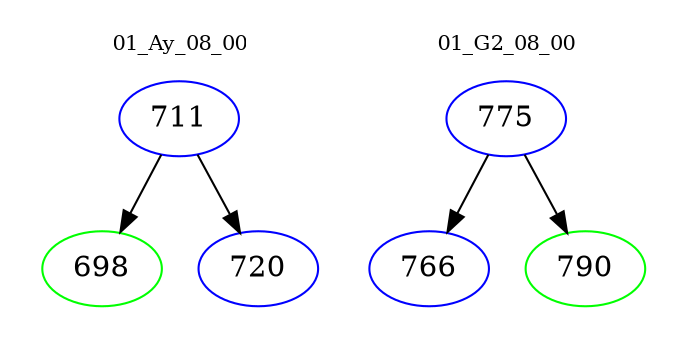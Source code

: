 digraph{
subgraph cluster_0 {
color = white
label = "01_Ay_08_00";
fontsize=10;
T0_711 [label="711", color="blue"]
T0_711 -> T0_698 [color="black"]
T0_698 [label="698", color="green"]
T0_711 -> T0_720 [color="black"]
T0_720 [label="720", color="blue"]
}
subgraph cluster_1 {
color = white
label = "01_G2_08_00";
fontsize=10;
T1_775 [label="775", color="blue"]
T1_775 -> T1_766 [color="black"]
T1_766 [label="766", color="blue"]
T1_775 -> T1_790 [color="black"]
T1_790 [label="790", color="green"]
}
}
